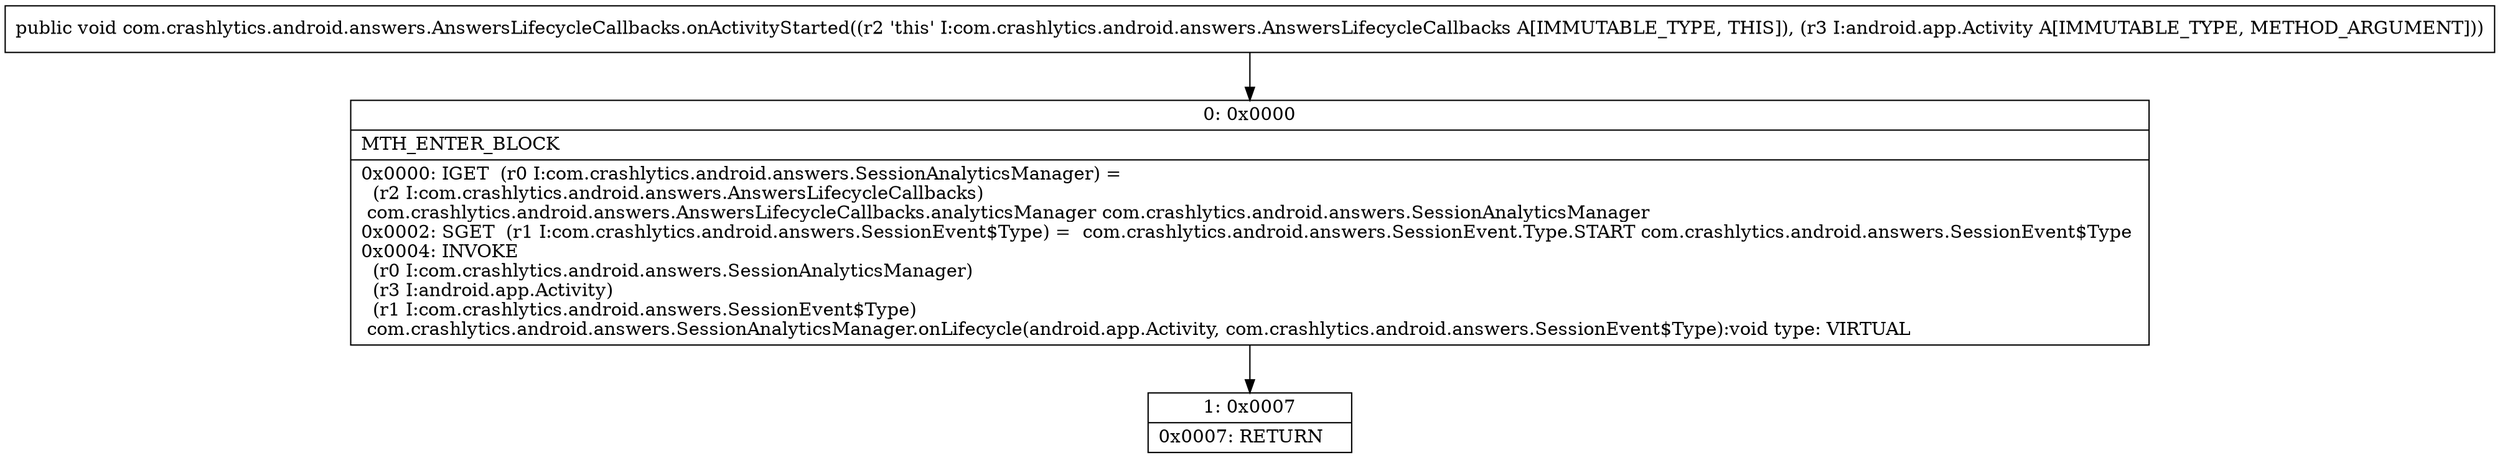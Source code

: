 digraph "CFG forcom.crashlytics.android.answers.AnswersLifecycleCallbacks.onActivityStarted(Landroid\/app\/Activity;)V" {
Node_0 [shape=record,label="{0\:\ 0x0000|MTH_ENTER_BLOCK\l|0x0000: IGET  (r0 I:com.crashlytics.android.answers.SessionAnalyticsManager) = \l  (r2 I:com.crashlytics.android.answers.AnswersLifecycleCallbacks)\l com.crashlytics.android.answers.AnswersLifecycleCallbacks.analyticsManager com.crashlytics.android.answers.SessionAnalyticsManager \l0x0002: SGET  (r1 I:com.crashlytics.android.answers.SessionEvent$Type) =  com.crashlytics.android.answers.SessionEvent.Type.START com.crashlytics.android.answers.SessionEvent$Type \l0x0004: INVOKE  \l  (r0 I:com.crashlytics.android.answers.SessionAnalyticsManager)\l  (r3 I:android.app.Activity)\l  (r1 I:com.crashlytics.android.answers.SessionEvent$Type)\l com.crashlytics.android.answers.SessionAnalyticsManager.onLifecycle(android.app.Activity, com.crashlytics.android.answers.SessionEvent$Type):void type: VIRTUAL \l}"];
Node_1 [shape=record,label="{1\:\ 0x0007|0x0007: RETURN   \l}"];
MethodNode[shape=record,label="{public void com.crashlytics.android.answers.AnswersLifecycleCallbacks.onActivityStarted((r2 'this' I:com.crashlytics.android.answers.AnswersLifecycleCallbacks A[IMMUTABLE_TYPE, THIS]), (r3 I:android.app.Activity A[IMMUTABLE_TYPE, METHOD_ARGUMENT])) }"];
MethodNode -> Node_0;
Node_0 -> Node_1;
}

